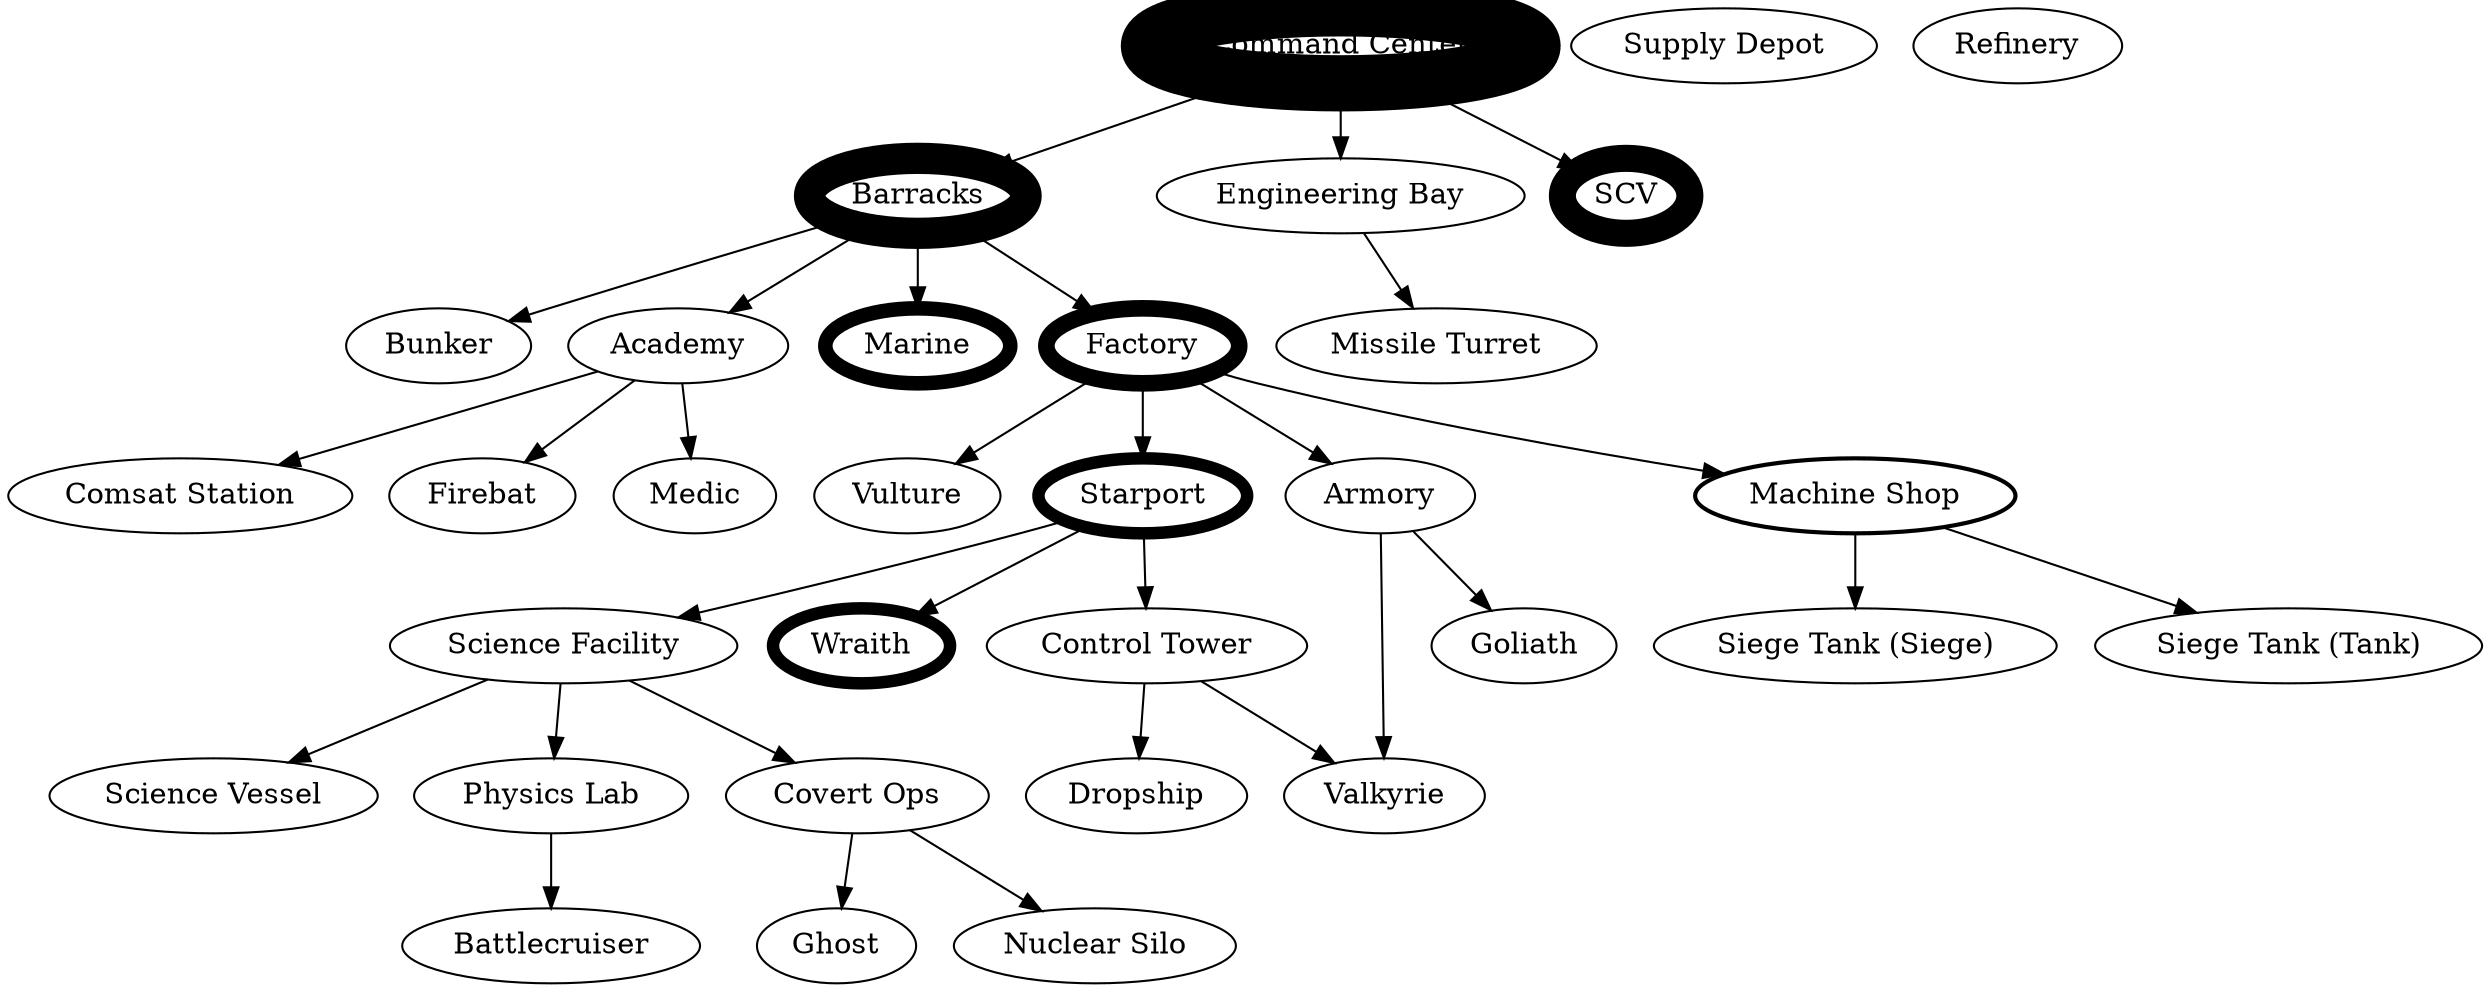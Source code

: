 digraph G {
"Command Center" [depth=0, penwidth=27, strength=27];
"Supply Depot" [depth=2147483647, penwidth=1, strength=1];
Refinery [depth=2147483647, penwidth=1, strength=1];
Barracks [depth=1, penwidth=15, strength=15];
"Engineering Bay" [depth=1, penwidth=1, strength=1];
SCV [depth=1, penwidth=13, strength=13];
Factory [depth=2, penwidth=8, strength=8];
Bunker [depth=2, penwidth=1, strength=1];
Academy [depth=2, penwidth=1, strength=1];
"Missile Turret" [depth=2, penwidth=1, strength=1];
Marine [depth=2, penwidth=7, strength=7];
"Comsat Station" [depth=3, penwidth=1, strength=1];
Starport [depth=3, penwidth=6, strength=6];
Armory [depth=3, penwidth=1, strength=1];
"Machine Shop" [depth=3, penwidth=2, strength=2];
Vulture [depth=3, penwidth=1, strength=1];
Firebat [depth=3, penwidth=1, strength=1];
Medic [depth=3, penwidth=1, strength=1];
"Control Tower" [depth=4, penwidth=1, strength=1];
"Science Facility" [depth=4, penwidth=1, strength=1];
Wraith [depth=4, penwidth=6, strength=6];
Goliath [depth=4, penwidth=1, strength=1];
Valkyrie [depth=4, penwidth=1, strength=1];
"Siege Tank (Tank)" [depth=4, penwidth=1, strength=1];
"Siege Tank (Siege)" [depth=4, penwidth=1, strength=1];
"Science Vessel" [depth=5, penwidth=1, strength=1];
Dropship [depth=5, penwidth=1, strength=1];
"Physics Lab" [depth=5, penwidth=1, strength=1];
"Covert Ops" [depth=5, penwidth=1, strength=1];
Battlecruiser [depth=6, penwidth=1, strength=1];
"Nuclear Silo" [depth=6, penwidth=1, strength=1];
Ghost [depth=6, penwidth=1, strength=1];
"Command Center"->Barracks ;
"Command Center"->"Engineering Bay" ;
"Command Center"->SCV ;
Barracks->Factory ;
Barracks->Bunker ;
Barracks->Academy ;
"Engineering Bay"->"Missile Turret" ;
Barracks->Marine ;
Academy->"Comsat Station" ;
Factory->Starport ;
Factory->Armory ;
Factory->"Machine Shop" ;
Factory->Vulture ;
Academy->Firebat ;
Academy->Medic ;
Starport->"Control Tower" ;
Starport->"Science Facility" ;
Starport->Wraith ;
Armory->Goliath ;
Armory->Valkyrie ;
"Machine Shop"->"Siege Tank (Tank)" ;
"Machine Shop"->"Siege Tank (Siege)" ;
"Science Facility"->"Science Vessel" ;
"Control Tower"->Dropship ;
"Control Tower"->Valkyrie ;
"Science Facility"->"Physics Lab" ;
"Science Facility"->"Covert Ops" ;
"Physics Lab"->Battlecruiser ;
"Covert Ops"->"Nuclear Silo" ;
"Covert Ops"->Ghost ;
}
